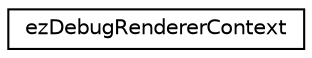 digraph "Graphical Class Hierarchy"
{
 // LATEX_PDF_SIZE
  edge [fontname="Helvetica",fontsize="10",labelfontname="Helvetica",labelfontsize="10"];
  node [fontname="Helvetica",fontsize="10",shape=record];
  rankdir="LR";
  Node0 [label="ezDebugRendererContext",height=0.2,width=0.4,color="black", fillcolor="white", style="filled",URL="$dc/d8f/classez_debug_renderer_context.htm",tooltip=" "];
}
